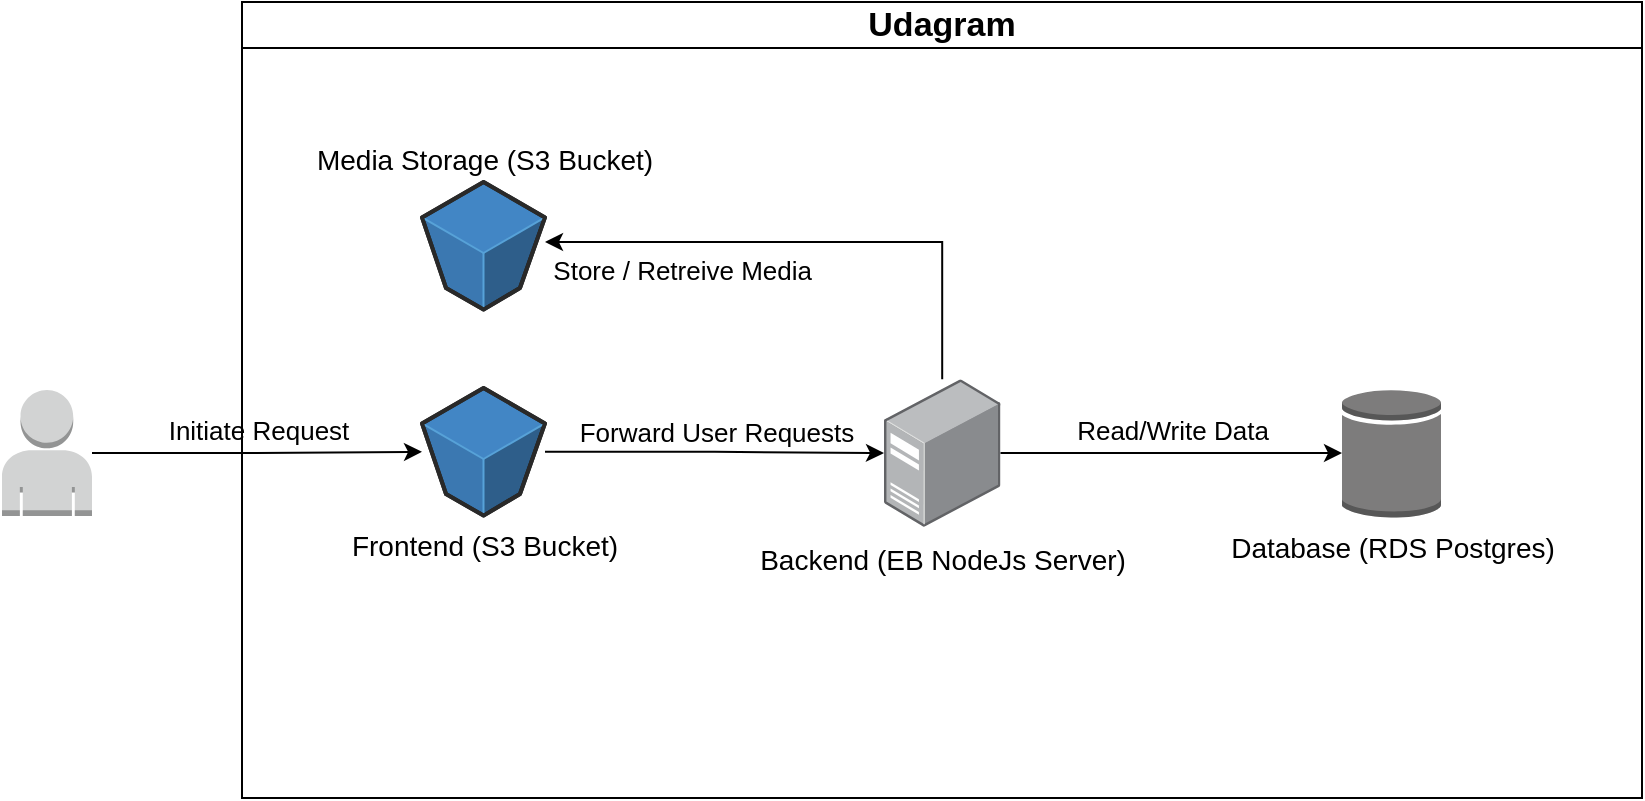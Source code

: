 <mxfile version="20.7.4" type="device"><diagram id="Xu8s9bKewGzXuCOIYI1y" name="Page-1"><mxGraphModel dx="1374" dy="843" grid="1" gridSize="10" guides="1" tooltips="1" connect="1" arrows="1" fold="1" page="1" pageScale="1" pageWidth="1100" pageHeight="850" math="0" shadow="0"><root><mxCell id="0"/><mxCell id="1" parent="0"/><mxCell id="IZ9MpTuz5v4uyGyn-peI-3" value="&lt;font style=&quot;font-size: 17px;&quot;&gt;Udagram&lt;/font&gt;" style="swimlane;whiteSpace=wrap;html=1;" parent="1" vertex="1"><mxGeometry x="200" y="200" width="700" height="398" as="geometry"/></mxCell><mxCell id="IZ9MpTuz5v4uyGyn-peI-2" value="&lt;font style=&quot;font-size: 14px;&quot;&gt;Frontend (S3 Bucket)&lt;/font&gt;" style="verticalLabelPosition=bottom;html=1;verticalAlign=top;strokeWidth=1;align=center;outlineConnect=0;dashed=0;outlineConnect=0;shape=mxgraph.aws3d.s3Bucket;fillColor=#4286c5;strokeColor=#57A2D8;aspect=fixed;" parent="IZ9MpTuz5v4uyGyn-peI-3" vertex="1"><mxGeometry x="90" y="193" width="61.5" height="63.8" as="geometry"/></mxCell><mxCell id="IZ9MpTuz5v4uyGyn-peI-10" style="edgeStyle=orthogonalEdgeStyle;rounded=0;orthogonalLoop=1;jettySize=auto;html=1;fontSize=17;" parent="IZ9MpTuz5v4uyGyn-peI-3" source="IZ9MpTuz5v4uyGyn-peI-4" target="IZ9MpTuz5v4uyGyn-peI-5" edge="1"><mxGeometry relative="1" as="geometry"/></mxCell><mxCell id="IZ9MpTuz5v4uyGyn-peI-17" value="&lt;span style=&quot;&quot;&gt;&lt;font style=&quot;font-size: 13px;&quot;&gt;Read/Write Data&lt;/font&gt;&lt;/span&gt;" style="edgeLabel;html=1;align=center;verticalAlign=bottom;resizable=0;points=[];fontSize=17;labelPosition=center;verticalLabelPosition=top;labelBackgroundColor=none;" parent="IZ9MpTuz5v4uyGyn-peI-10" vertex="1" connectable="0"><mxGeometry relative="1" as="geometry"><mxPoint as="offset"/></mxGeometry></mxCell><mxCell id="IZ9MpTuz5v4uyGyn-peI-20" style="edgeStyle=orthogonalEdgeStyle;rounded=0;orthogonalLoop=1;jettySize=auto;html=1;fontSize=17;" parent="IZ9MpTuz5v4uyGyn-peI-3" source="IZ9MpTuz5v4uyGyn-peI-4" target="IZ9MpTuz5v4uyGyn-peI-18" edge="1"><mxGeometry relative="1" as="geometry"><mxPoint x="160" y="120" as="targetPoint"/><Array as="points"><mxPoint x="350" y="120"/></Array></mxGeometry></mxCell><mxCell id="IZ9MpTuz5v4uyGyn-peI-21" value="&lt;span style=&quot;font-size: 13px;&quot;&gt;&lt;font style=&quot;font-size: 13px;&quot;&gt;Store / Retreive Media&lt;/font&gt;&lt;/span&gt;" style="edgeLabel;html=1;align=right;verticalAlign=top;resizable=0;points=[];fontSize=13;labelPosition=left;verticalLabelPosition=bottom;labelBackgroundColor=none;" parent="IZ9MpTuz5v4uyGyn-peI-20" vertex="1" connectable="0"><mxGeometry relative="1" as="geometry"><mxPoint as="offset"/></mxGeometry></mxCell><mxCell id="IZ9MpTuz5v4uyGyn-peI-4" value="&lt;font style=&quot;font-size: 14px;&quot;&gt;Backend (EB NodeJs Server)&lt;/font&gt;" style="points=[];aspect=fixed;html=1;align=center;shadow=0;dashed=0;image;image=img/lib/allied_telesis/computer_and_terminals/Server_Desktop.svg;fontSize=17;labelPosition=center;verticalLabelPosition=bottom;verticalAlign=top;labelBackgroundColor=none;" parent="IZ9MpTuz5v4uyGyn-peI-3" vertex="1"><mxGeometry x="321" y="188.6" width="58.23" height="73.8" as="geometry"/></mxCell><mxCell id="IZ9MpTuz5v4uyGyn-peI-5" value="&lt;font style=&quot;font-size: 14px;&quot;&gt;Database (RDS Postgres)&lt;/font&gt;" style="outlineConnect=0;dashed=0;verticalLabelPosition=bottom;verticalAlign=top;align=center;html=1;shape=mxgraph.aws3.generic_database;fillColor=#7D7C7C;gradientColor=none;fontSize=14;" parent="IZ9MpTuz5v4uyGyn-peI-3" vertex="1"><mxGeometry x="550" y="193.25" width="49.5" height="64.5" as="geometry"/></mxCell><mxCell id="IZ9MpTuz5v4uyGyn-peI-18" value="&lt;font style=&quot;font-size: 14px;&quot;&gt;Media Storage (S3 Bucket)&lt;/font&gt;" style="verticalLabelPosition=top;html=1;verticalAlign=bottom;strokeWidth=1;align=center;outlineConnect=0;dashed=0;outlineConnect=0;shape=mxgraph.aws3d.s3Bucket;fillColor=#4286c5;strokeColor=#57A2D8;aspect=fixed;labelPosition=center;" parent="IZ9MpTuz5v4uyGyn-peI-3" vertex="1"><mxGeometry x="90" y="90" width="61.5" height="63.8" as="geometry"/></mxCell><mxCell id="IZ9MpTuz5v4uyGyn-peI-9" style="edgeStyle=orthogonalEdgeStyle;rounded=0;orthogonalLoop=1;jettySize=auto;html=1;fontSize=17;" parent="IZ9MpTuz5v4uyGyn-peI-3" source="IZ9MpTuz5v4uyGyn-peI-2" target="IZ9MpTuz5v4uyGyn-peI-4" edge="1"><mxGeometry relative="1" as="geometry"><mxPoint x="320" y="224.9" as="targetPoint"/></mxGeometry></mxCell><mxCell id="IZ9MpTuz5v4uyGyn-peI-15" value="&lt;span style=&quot;font-size: 13px;&quot;&gt;Forward User Requests&lt;br style=&quot;font-size: 13px;&quot;&gt;&lt;/span&gt;" style="edgeLabel;html=1;align=center;verticalAlign=bottom;resizable=0;points=[];fontSize=13;labelPosition=center;verticalLabelPosition=top;labelBackgroundColor=none;" parent="IZ9MpTuz5v4uyGyn-peI-9" vertex="1" connectable="0"><mxGeometry relative="1" as="geometry"><mxPoint as="offset"/></mxGeometry></mxCell><mxCell id="IZ9MpTuz5v4uyGyn-peI-8" style="edgeStyle=orthogonalEdgeStyle;rounded=0;orthogonalLoop=1;jettySize=auto;html=1;fontSize=17;" parent="1" source="IZ9MpTuz5v4uyGyn-peI-6" target="IZ9MpTuz5v4uyGyn-peI-2" edge="1"><mxGeometry relative="1" as="geometry"/></mxCell><mxCell id="IZ9MpTuz5v4uyGyn-peI-14" value="&lt;span style=&quot;font-size: 13px;&quot;&gt;&lt;font style=&quot;font-size: 13px;&quot;&gt;Initiate Request&lt;/font&gt;&lt;/span&gt;" style="edgeLabel;html=1;align=center;verticalAlign=bottom;resizable=0;points=[];fontSize=13;labelPosition=center;verticalLabelPosition=top;labelBorderColor=none;labelBackgroundColor=none;" parent="IZ9MpTuz5v4uyGyn-peI-8" vertex="1" connectable="0"><mxGeometry relative="1" as="geometry"><mxPoint as="offset"/></mxGeometry></mxCell><mxCell id="IZ9MpTuz5v4uyGyn-peI-6" value="" style="outlineConnect=0;dashed=0;verticalLabelPosition=bottom;verticalAlign=top;align=center;html=1;shape=mxgraph.aws3.user;fillColor=#D2D3D3;gradientColor=none;fontSize=17;" parent="1" vertex="1"><mxGeometry x="80" y="394" width="45" height="63" as="geometry"/></mxCell></root></mxGraphModel></diagram></mxfile>